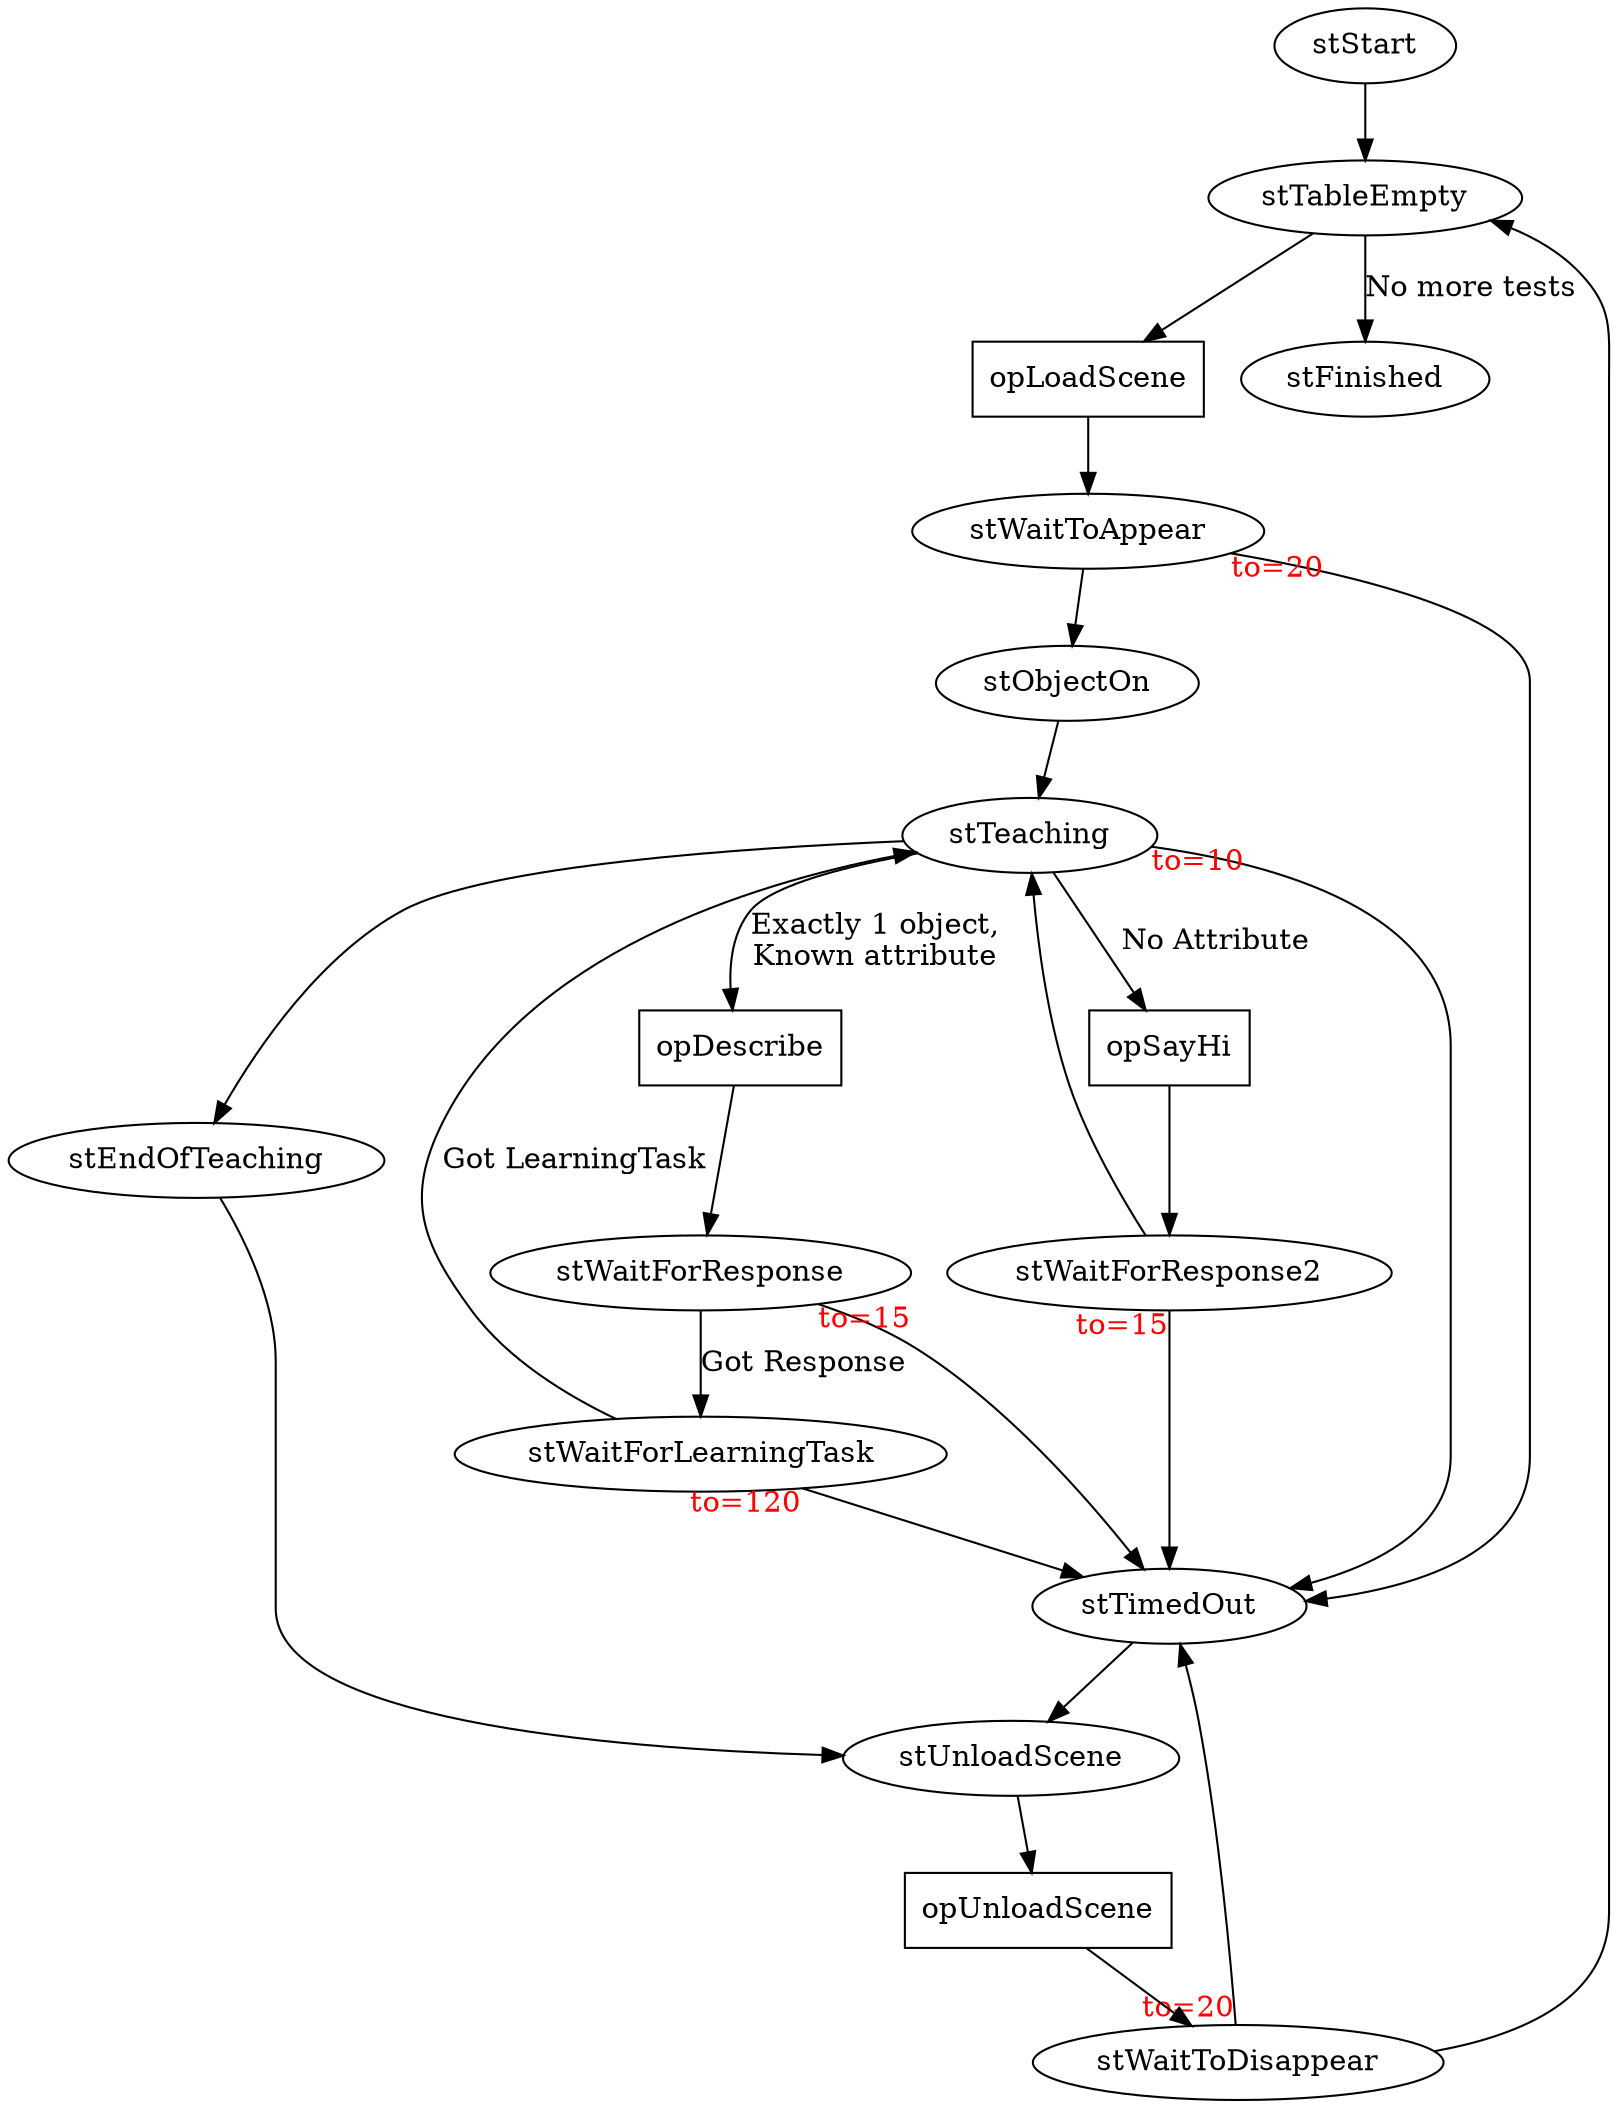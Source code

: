 digraph G {
	graph [layout=dot rankdir=TB]
		// George Year 2 Automated Tutor

		stStart
		stTableEmpty
		opLoadScene [ shape="box" ]
		stWaitToAppear
		stObjectOn
		stTeaching
		opDescribe [ shape="box" ]
		opSayHi    [ shape="box" ]
		stWaitForResponse
		stWaitForLearningTask
		stEndOfTeaching
		stWaitToDisappear
		stFinished
		stTimedOut
		stUnloadScene
		opUnloadScene [ shape="box" ]


		{ stStart } -> { stTableEmpty }
		{ stTableEmpty } -> { opLoadScene }
		{ opLoadScene } -> {stWaitToAppear }
		{ stTableEmpty } -> { stFinished } [ label="No more tests" ]
		{ stWaitToAppear } -> { stObjectOn }
		{ stWaitToAppear } -> { stTimedOut } [ taillabel="to=20" labelfontcolor="red"]
		{ stObjectOn } -> { stTeaching }
		{ stTeaching } -> { opDescribe } [ label="Exactly 1 object,\nKnown attribute" ]
		{ stTeaching } -> { opSayHi } [ label="No Attribute" ]
		{ opDescribe } -> { stWaitForResponse } 
		{ opSayHi } -> { stWaitForResponse2 }
		{ stTeaching } -> { stEndOfTeaching }
		{ stTeaching } -> { stTimedOut } [taillabel="to=10" labelfontcolor="red"]
		{ stWaitForResponse } -> { stWaitForLearningTask } [ label="Got Response" ]
		{ stWaitForResponse } -> { stTimedOut } [ taillabel="to=15"  labelfontcolor="red"] 
		{ stWaitForResponse2 } -> { stTeaching }
		{ stWaitForResponse2 } -> { stTimedOut } [ taillabel="to=15"  labelfontcolor="red"] 
		{ stWaitForLearningTask } -> { stTeaching } [ label="Got LearningTask" ]
		{ stWaitForLearningTask } -> { stTimedOut } [ taillabel="to=120"  labelfontcolor="red"]
		{ stEndOfTeaching } -> { stUnloadScene }
		{ stUnloadScene } -> { opUnloadScene }
		{ opUnloadScene } -> { stWaitToDisappear }
		{ stWaitToDisappear } -> { stTableEmpty }
		{ stWaitToDisappear } -> { stTimedOut } [taillabel="to=20" labelfontcolor="red"]
		{ stTimedOut } -> { stUnloadScene }


}
